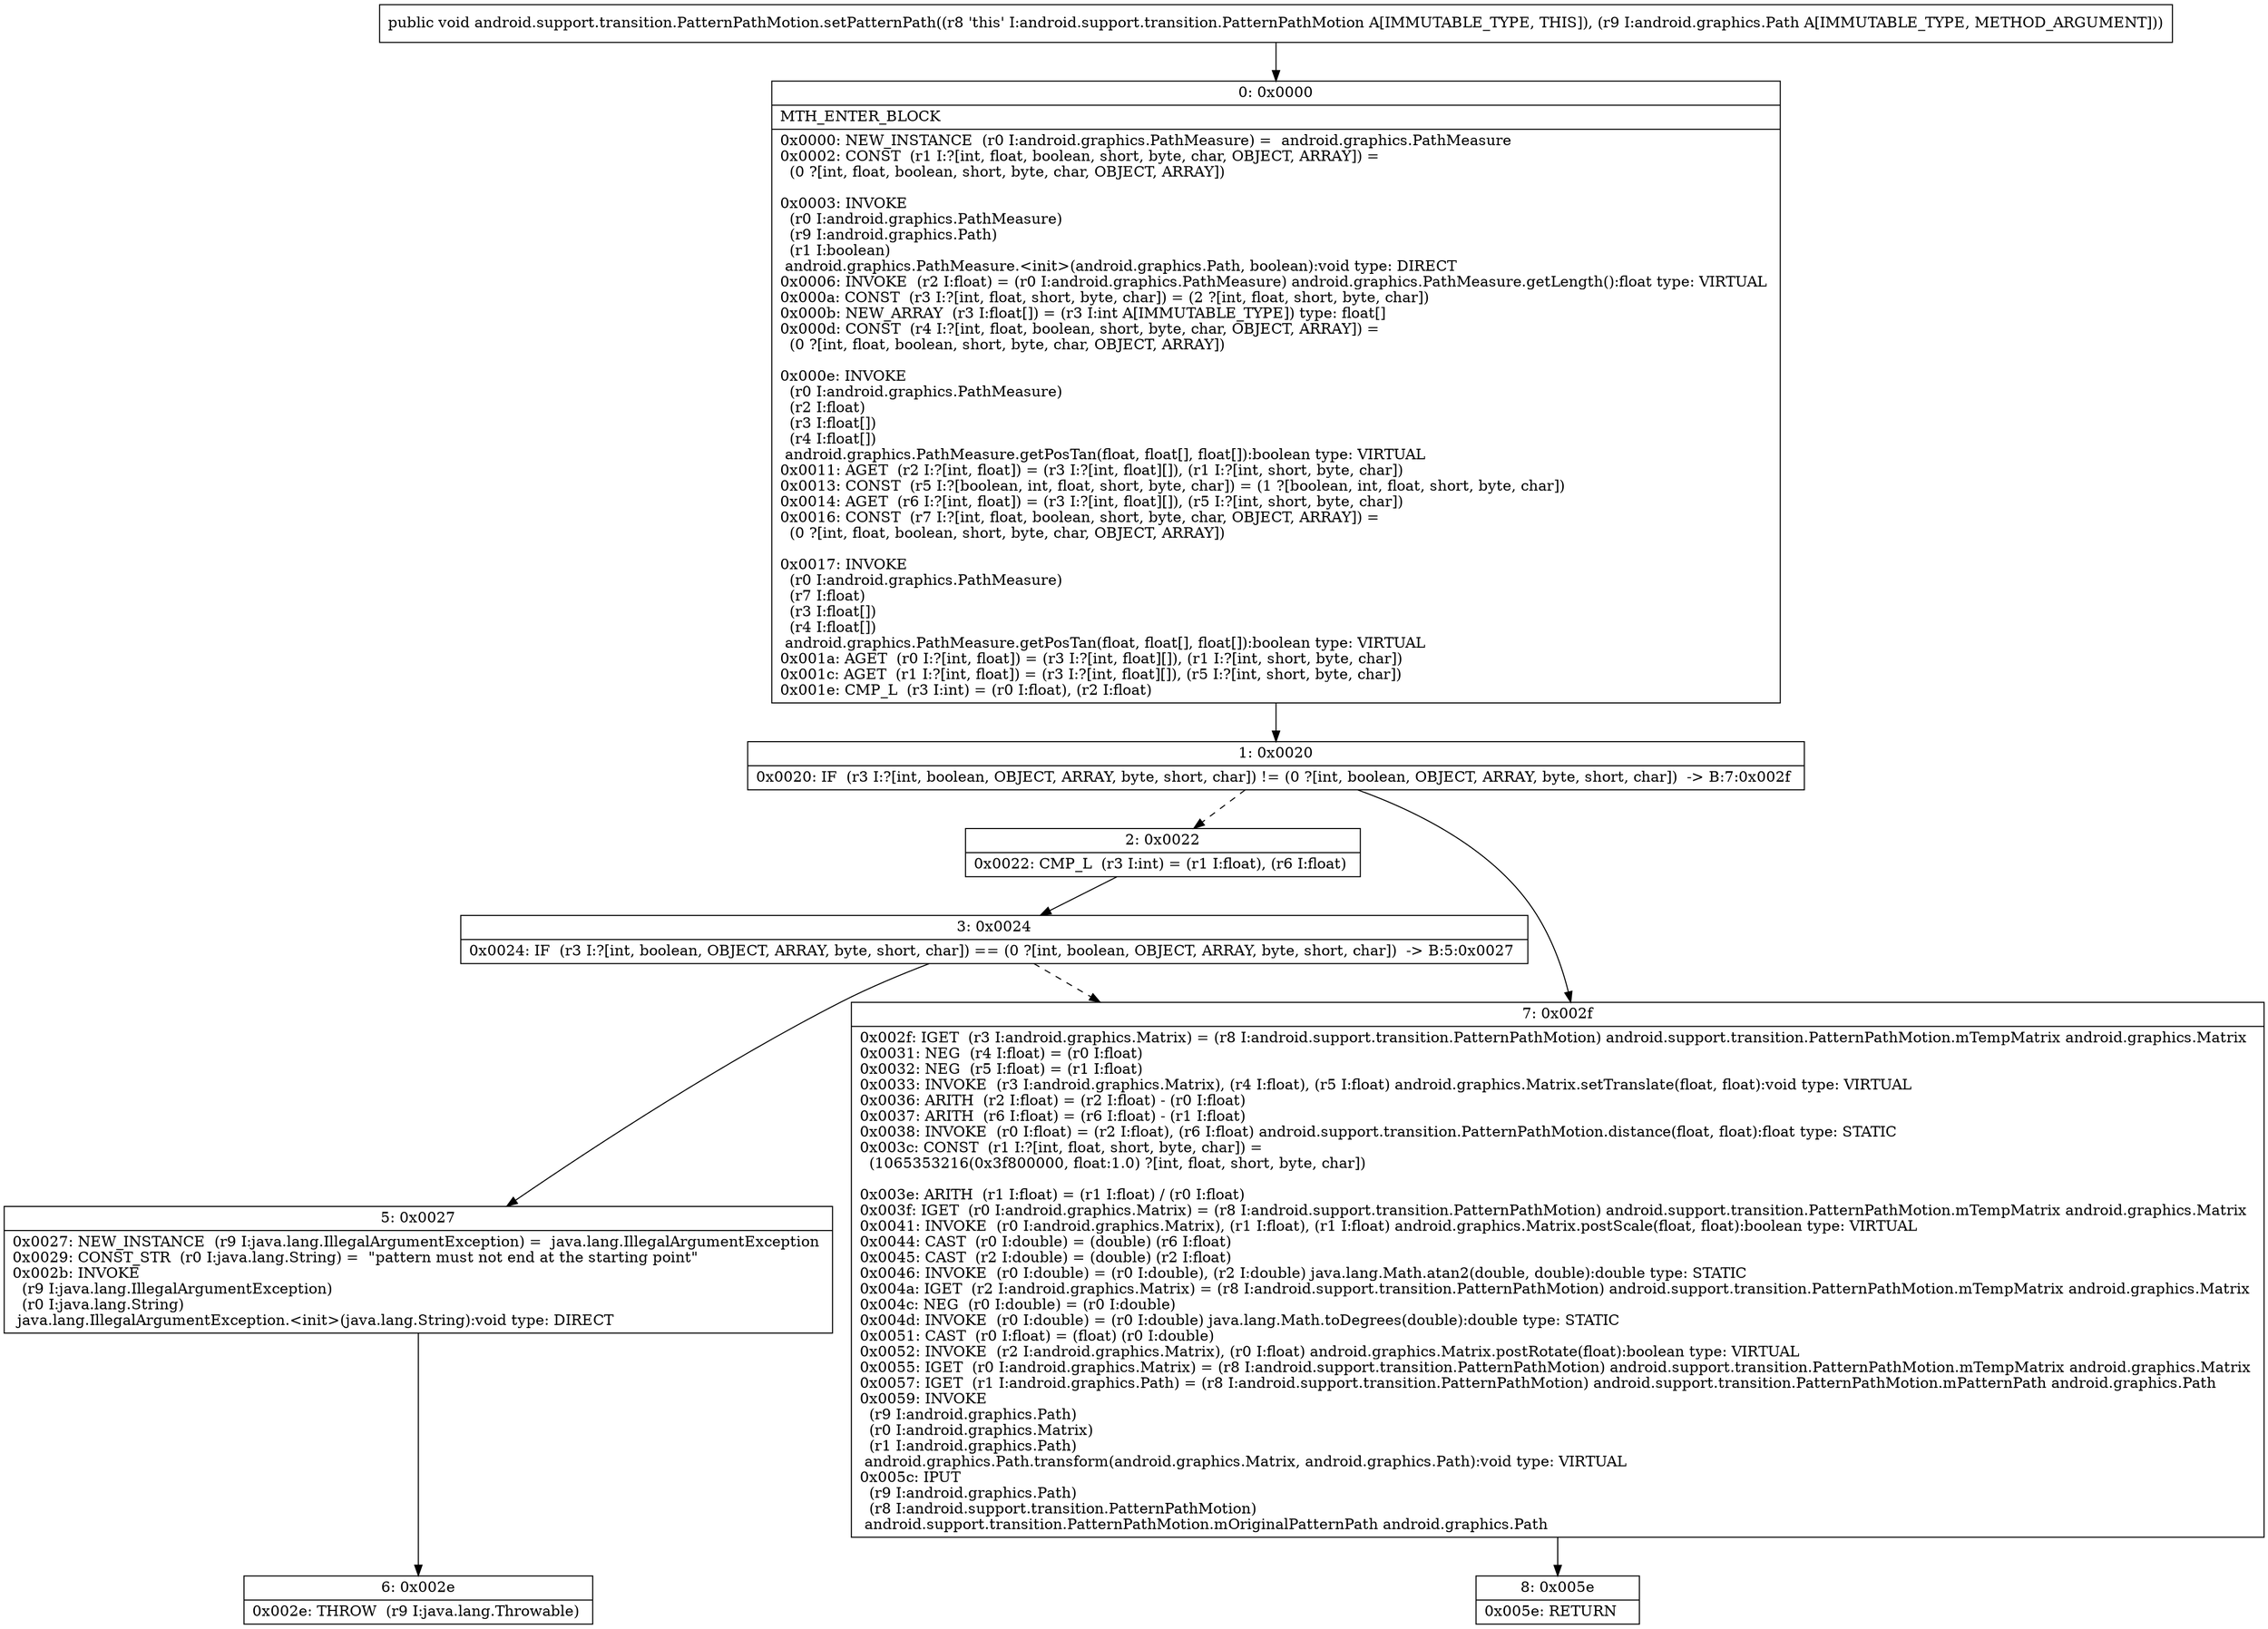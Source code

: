 digraph "CFG forandroid.support.transition.PatternPathMotion.setPatternPath(Landroid\/graphics\/Path;)V" {
Node_0 [shape=record,label="{0\:\ 0x0000|MTH_ENTER_BLOCK\l|0x0000: NEW_INSTANCE  (r0 I:android.graphics.PathMeasure) =  android.graphics.PathMeasure \l0x0002: CONST  (r1 I:?[int, float, boolean, short, byte, char, OBJECT, ARRAY]) = \l  (0 ?[int, float, boolean, short, byte, char, OBJECT, ARRAY])\l \l0x0003: INVOKE  \l  (r0 I:android.graphics.PathMeasure)\l  (r9 I:android.graphics.Path)\l  (r1 I:boolean)\l android.graphics.PathMeasure.\<init\>(android.graphics.Path, boolean):void type: DIRECT \l0x0006: INVOKE  (r2 I:float) = (r0 I:android.graphics.PathMeasure) android.graphics.PathMeasure.getLength():float type: VIRTUAL \l0x000a: CONST  (r3 I:?[int, float, short, byte, char]) = (2 ?[int, float, short, byte, char]) \l0x000b: NEW_ARRAY  (r3 I:float[]) = (r3 I:int A[IMMUTABLE_TYPE]) type: float[] \l0x000d: CONST  (r4 I:?[int, float, boolean, short, byte, char, OBJECT, ARRAY]) = \l  (0 ?[int, float, boolean, short, byte, char, OBJECT, ARRAY])\l \l0x000e: INVOKE  \l  (r0 I:android.graphics.PathMeasure)\l  (r2 I:float)\l  (r3 I:float[])\l  (r4 I:float[])\l android.graphics.PathMeasure.getPosTan(float, float[], float[]):boolean type: VIRTUAL \l0x0011: AGET  (r2 I:?[int, float]) = (r3 I:?[int, float][]), (r1 I:?[int, short, byte, char]) \l0x0013: CONST  (r5 I:?[boolean, int, float, short, byte, char]) = (1 ?[boolean, int, float, short, byte, char]) \l0x0014: AGET  (r6 I:?[int, float]) = (r3 I:?[int, float][]), (r5 I:?[int, short, byte, char]) \l0x0016: CONST  (r7 I:?[int, float, boolean, short, byte, char, OBJECT, ARRAY]) = \l  (0 ?[int, float, boolean, short, byte, char, OBJECT, ARRAY])\l \l0x0017: INVOKE  \l  (r0 I:android.graphics.PathMeasure)\l  (r7 I:float)\l  (r3 I:float[])\l  (r4 I:float[])\l android.graphics.PathMeasure.getPosTan(float, float[], float[]):boolean type: VIRTUAL \l0x001a: AGET  (r0 I:?[int, float]) = (r3 I:?[int, float][]), (r1 I:?[int, short, byte, char]) \l0x001c: AGET  (r1 I:?[int, float]) = (r3 I:?[int, float][]), (r5 I:?[int, short, byte, char]) \l0x001e: CMP_L  (r3 I:int) = (r0 I:float), (r2 I:float) \l}"];
Node_1 [shape=record,label="{1\:\ 0x0020|0x0020: IF  (r3 I:?[int, boolean, OBJECT, ARRAY, byte, short, char]) != (0 ?[int, boolean, OBJECT, ARRAY, byte, short, char])  \-\> B:7:0x002f \l}"];
Node_2 [shape=record,label="{2\:\ 0x0022|0x0022: CMP_L  (r3 I:int) = (r1 I:float), (r6 I:float) \l}"];
Node_3 [shape=record,label="{3\:\ 0x0024|0x0024: IF  (r3 I:?[int, boolean, OBJECT, ARRAY, byte, short, char]) == (0 ?[int, boolean, OBJECT, ARRAY, byte, short, char])  \-\> B:5:0x0027 \l}"];
Node_5 [shape=record,label="{5\:\ 0x0027|0x0027: NEW_INSTANCE  (r9 I:java.lang.IllegalArgumentException) =  java.lang.IllegalArgumentException \l0x0029: CONST_STR  (r0 I:java.lang.String) =  \"pattern must not end at the starting point\" \l0x002b: INVOKE  \l  (r9 I:java.lang.IllegalArgumentException)\l  (r0 I:java.lang.String)\l java.lang.IllegalArgumentException.\<init\>(java.lang.String):void type: DIRECT \l}"];
Node_6 [shape=record,label="{6\:\ 0x002e|0x002e: THROW  (r9 I:java.lang.Throwable) \l}"];
Node_7 [shape=record,label="{7\:\ 0x002f|0x002f: IGET  (r3 I:android.graphics.Matrix) = (r8 I:android.support.transition.PatternPathMotion) android.support.transition.PatternPathMotion.mTempMatrix android.graphics.Matrix \l0x0031: NEG  (r4 I:float) = (r0 I:float) \l0x0032: NEG  (r5 I:float) = (r1 I:float) \l0x0033: INVOKE  (r3 I:android.graphics.Matrix), (r4 I:float), (r5 I:float) android.graphics.Matrix.setTranslate(float, float):void type: VIRTUAL \l0x0036: ARITH  (r2 I:float) = (r2 I:float) \- (r0 I:float) \l0x0037: ARITH  (r6 I:float) = (r6 I:float) \- (r1 I:float) \l0x0038: INVOKE  (r0 I:float) = (r2 I:float), (r6 I:float) android.support.transition.PatternPathMotion.distance(float, float):float type: STATIC \l0x003c: CONST  (r1 I:?[int, float, short, byte, char]) = \l  (1065353216(0x3f800000, float:1.0) ?[int, float, short, byte, char])\l \l0x003e: ARITH  (r1 I:float) = (r1 I:float) \/ (r0 I:float) \l0x003f: IGET  (r0 I:android.graphics.Matrix) = (r8 I:android.support.transition.PatternPathMotion) android.support.transition.PatternPathMotion.mTempMatrix android.graphics.Matrix \l0x0041: INVOKE  (r0 I:android.graphics.Matrix), (r1 I:float), (r1 I:float) android.graphics.Matrix.postScale(float, float):boolean type: VIRTUAL \l0x0044: CAST  (r0 I:double) = (double) (r6 I:float) \l0x0045: CAST  (r2 I:double) = (double) (r2 I:float) \l0x0046: INVOKE  (r0 I:double) = (r0 I:double), (r2 I:double) java.lang.Math.atan2(double, double):double type: STATIC \l0x004a: IGET  (r2 I:android.graphics.Matrix) = (r8 I:android.support.transition.PatternPathMotion) android.support.transition.PatternPathMotion.mTempMatrix android.graphics.Matrix \l0x004c: NEG  (r0 I:double) = (r0 I:double) \l0x004d: INVOKE  (r0 I:double) = (r0 I:double) java.lang.Math.toDegrees(double):double type: STATIC \l0x0051: CAST  (r0 I:float) = (float) (r0 I:double) \l0x0052: INVOKE  (r2 I:android.graphics.Matrix), (r0 I:float) android.graphics.Matrix.postRotate(float):boolean type: VIRTUAL \l0x0055: IGET  (r0 I:android.graphics.Matrix) = (r8 I:android.support.transition.PatternPathMotion) android.support.transition.PatternPathMotion.mTempMatrix android.graphics.Matrix \l0x0057: IGET  (r1 I:android.graphics.Path) = (r8 I:android.support.transition.PatternPathMotion) android.support.transition.PatternPathMotion.mPatternPath android.graphics.Path \l0x0059: INVOKE  \l  (r9 I:android.graphics.Path)\l  (r0 I:android.graphics.Matrix)\l  (r1 I:android.graphics.Path)\l android.graphics.Path.transform(android.graphics.Matrix, android.graphics.Path):void type: VIRTUAL \l0x005c: IPUT  \l  (r9 I:android.graphics.Path)\l  (r8 I:android.support.transition.PatternPathMotion)\l android.support.transition.PatternPathMotion.mOriginalPatternPath android.graphics.Path \l}"];
Node_8 [shape=record,label="{8\:\ 0x005e|0x005e: RETURN   \l}"];
MethodNode[shape=record,label="{public void android.support.transition.PatternPathMotion.setPatternPath((r8 'this' I:android.support.transition.PatternPathMotion A[IMMUTABLE_TYPE, THIS]), (r9 I:android.graphics.Path A[IMMUTABLE_TYPE, METHOD_ARGUMENT])) }"];
MethodNode -> Node_0;
Node_0 -> Node_1;
Node_1 -> Node_2[style=dashed];
Node_1 -> Node_7;
Node_2 -> Node_3;
Node_3 -> Node_5;
Node_3 -> Node_7[style=dashed];
Node_5 -> Node_6;
Node_7 -> Node_8;
}

